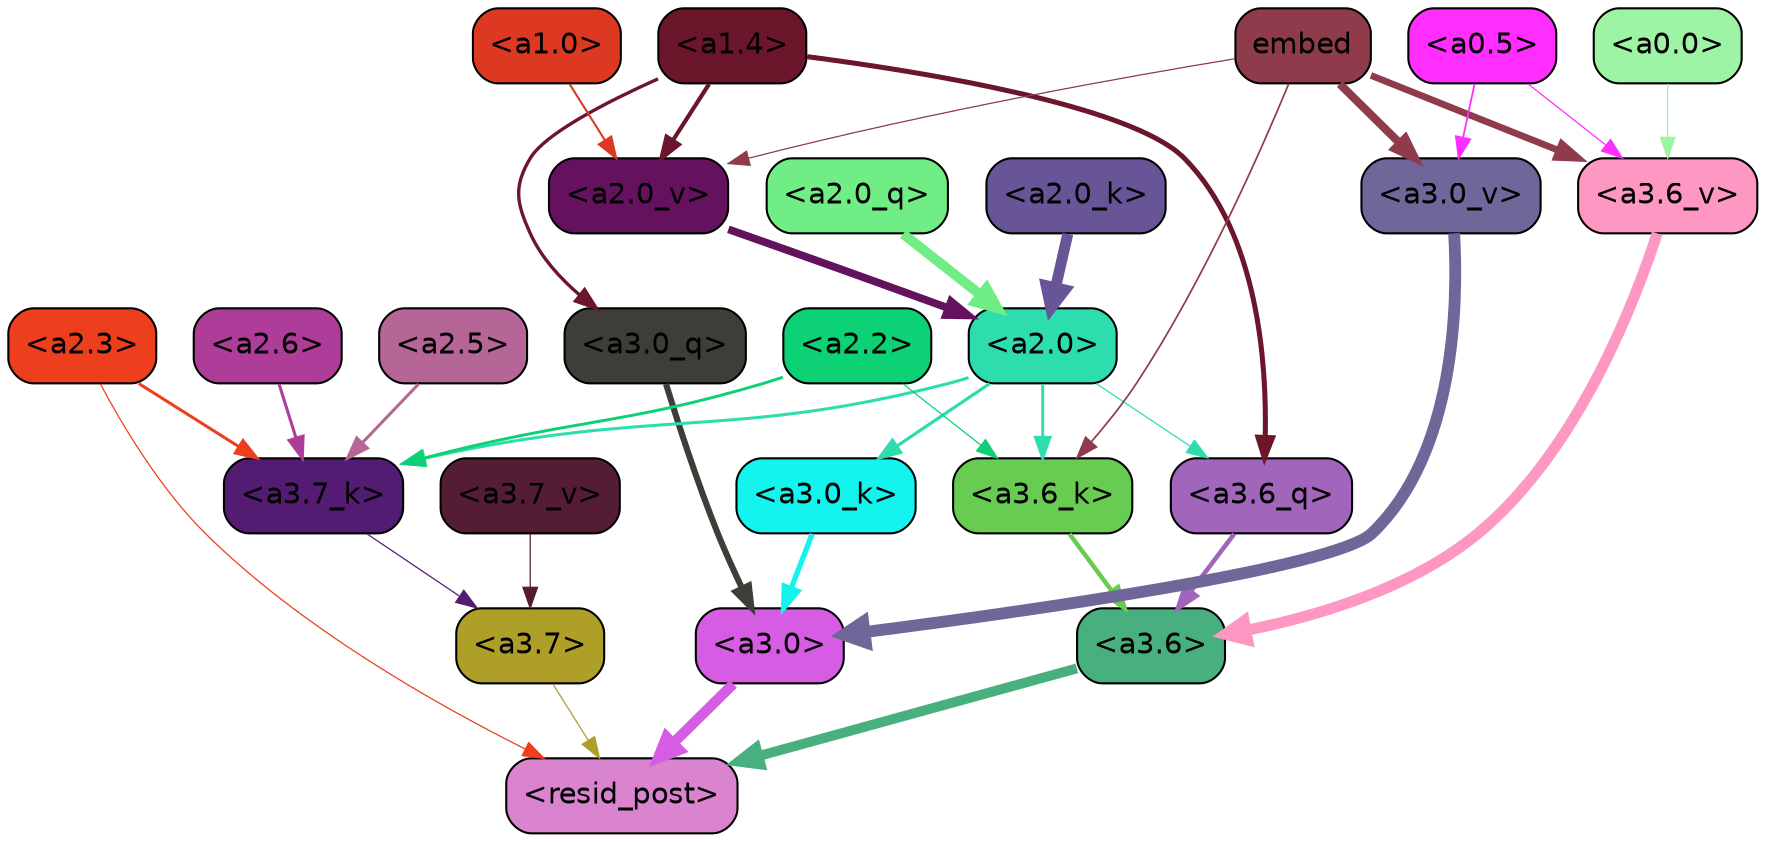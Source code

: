strict digraph "" {
	graph [bgcolor=transparent,
		layout=dot,
		overlap=false,
		splines=true
	];
	"<a3.7>"	[color=black,
		fillcolor="#ae9f29",
		fontname=Helvetica,
		shape=box,
		style="filled, rounded"];
	"<resid_post>"	[color=black,
		fillcolor="#da84d0",
		fontname=Helvetica,
		shape=box,
		style="filled, rounded"];
	"<a3.7>" -> "<resid_post>"	[color="#ae9f29",
		penwidth=0.6];
	"<a3.6>"	[color=black,
		fillcolor="#48b07f",
		fontname=Helvetica,
		shape=box,
		style="filled, rounded"];
	"<a3.6>" -> "<resid_post>"	[color="#48b07f",
		penwidth=4.749041676521301];
	"<a3.0>"	[color=black,
		fillcolor="#d75ce4",
		fontname=Helvetica,
		shape=box,
		style="filled, rounded"];
	"<a3.0>" -> "<resid_post>"	[color="#d75ce4",
		penwidth=5.004215121269226];
	"<a2.3>"	[color=black,
		fillcolor="#ed3e1d",
		fontname=Helvetica,
		shape=box,
		style="filled, rounded"];
	"<a2.3>" -> "<resid_post>"	[color="#ed3e1d",
		penwidth=0.6];
	"<a3.7_k>"	[color=black,
		fillcolor="#531b72",
		fontname=Helvetica,
		shape=box,
		style="filled, rounded"];
	"<a2.3>" -> "<a3.7_k>"	[color="#ed3e1d",
		penwidth=1.4559586644172668];
	"<a3.6_q>"	[color=black,
		fillcolor="#a165bb",
		fontname=Helvetica,
		shape=box,
		style="filled, rounded"];
	"<a3.6_q>" -> "<a3.6>"	[color="#a165bb",
		penwidth=2.199681341648102];
	"<a3.0_q>"	[color=black,
		fillcolor="#3e3d37",
		fontname=Helvetica,
		shape=box,
		style="filled, rounded"];
	"<a3.0_q>" -> "<a3.0>"	[color="#3e3d37",
		penwidth=2.9459195733070374];
	"<a3.7_k>" -> "<a3.7>"	[color="#531b72",
		penwidth=0.6];
	"<a3.6_k>"	[color=black,
		fillcolor="#68cc52",
		fontname=Helvetica,
		shape=box,
		style="filled, rounded"];
	"<a3.6_k>" -> "<a3.6>"	[color="#68cc52",
		penwidth=2.13908451795578];
	"<a3.0_k>"	[color=black,
		fillcolor="#12f4ed",
		fontname=Helvetica,
		shape=box,
		style="filled, rounded"];
	"<a3.0_k>" -> "<a3.0>"	[color="#12f4ed",
		penwidth=2.520303964614868];
	"<a3.7_v>"	[color=black,
		fillcolor="#551d35",
		fontname=Helvetica,
		shape=box,
		style="filled, rounded"];
	"<a3.7_v>" -> "<a3.7>"	[color="#551d35",
		penwidth=0.6];
	"<a3.6_v>"	[color=black,
		fillcolor="#fe97c1",
		fontname=Helvetica,
		shape=box,
		style="filled, rounded"];
	"<a3.6_v>" -> "<a3.6>"	[color="#fe97c1",
		penwidth=5.297133803367615];
	"<a3.0_v>"	[color=black,
		fillcolor="#6f669a",
		fontname=Helvetica,
		shape=box,
		style="filled, rounded"];
	"<a3.0_v>" -> "<a3.0>"	[color="#6f669a",
		penwidth=5.680712580680847];
	"<a2.0>"	[color=black,
		fillcolor="#2dddad",
		fontname=Helvetica,
		shape=box,
		style="filled, rounded"];
	"<a2.0>" -> "<a3.6_q>"	[color="#2dddad",
		penwidth=0.6];
	"<a2.0>" -> "<a3.7_k>"	[color="#2dddad",
		penwidth=1.4582423567771912];
	"<a2.0>" -> "<a3.6_k>"	[color="#2dddad",
		penwidth=1.3792681694030762];
	"<a2.0>" -> "<a3.0_k>"	[color="#2dddad",
		penwidth=1.5433646440505981];
	"<a1.4>"	[color=black,
		fillcolor="#6c162c",
		fontname=Helvetica,
		shape=box,
		style="filled, rounded"];
	"<a1.4>" -> "<a3.6_q>"	[color="#6c162c",
		penwidth=2.419991135597229];
	"<a1.4>" -> "<a3.0_q>"	[color="#6c162c",
		penwidth=1.6166993975639343];
	"<a2.0_v>"	[color=black,
		fillcolor="#65125e",
		fontname=Helvetica,
		shape=box,
		style="filled, rounded"];
	"<a1.4>" -> "<a2.0_v>"	[color="#6c162c",
		penwidth=2.0025704503059387];
	"<a2.6>"	[color=black,
		fillcolor="#ad3d98",
		fontname=Helvetica,
		shape=box,
		style="filled, rounded"];
	"<a2.6>" -> "<a3.7_k>"	[color="#ad3d98",
		penwidth=1.468173325061798];
	"<a2.5>"	[color=black,
		fillcolor="#b66597",
		fontname=Helvetica,
		shape=box,
		style="filled, rounded"];
	"<a2.5>" -> "<a3.7_k>"	[color="#b66597",
		penwidth=1.457568109035492];
	"<a2.2>"	[color=black,
		fillcolor="#0cd275",
		fontname=Helvetica,
		shape=box,
		style="filled, rounded"];
	"<a2.2>" -> "<a3.7_k>"	[color="#0cd275",
		penwidth=1.4199435114860535];
	"<a2.2>" -> "<a3.6_k>"	[color="#0cd275",
		penwidth=0.6];
	embed	[color=black,
		fillcolor="#8f3b4c",
		fontname=Helvetica,
		shape=box,
		style="filled, rounded"];
	embed -> "<a3.6_k>"	[color="#8f3b4c",
		penwidth=0.8273519277572632];
	embed -> "<a3.6_v>"	[color="#8f3b4c",
		penwidth=3.2414157912135124];
	embed -> "<a3.0_v>"	[color="#8f3b4c",
		penwidth=3.929257571697235];
	embed -> "<a2.0_v>"	[color="#8f3b4c",
		penwidth=0.6];
	"<a0.5>"	[color=black,
		fillcolor="#ff2efe",
		fontname=Helvetica,
		shape=box,
		style="filled, rounded"];
	"<a0.5>" -> "<a3.6_v>"	[color="#ff2efe",
		penwidth=0.6];
	"<a0.5>" -> "<a3.0_v>"	[color="#ff2efe",
		penwidth=0.8535017371177673];
	"<a0.0>"	[color=black,
		fillcolor="#9ef4a5",
		fontname=Helvetica,
		shape=box,
		style="filled, rounded"];
	"<a0.0>" -> "<a3.6_v>"	[color="#9ef4a5",
		penwidth=0.6];
	"<a2.0_q>"	[color=black,
		fillcolor="#71ed85",
		fontname=Helvetica,
		shape=box,
		style="filled, rounded"];
	"<a2.0_q>" -> "<a2.0>"	[color="#71ed85",
		penwidth=4.792815744876862];
	"<a2.0_k>"	[color=black,
		fillcolor="#675597",
		fontname=Helvetica,
		shape=box,
		style="filled, rounded"];
	"<a2.0_k>" -> "<a2.0>"	[color="#675597",
		penwidth=5.262323796749115];
	"<a2.0_v>" -> "<a2.0>"	[color="#65125e",
		penwidth=3.7105380296707153];
	"<a1.0>"	[color=black,
		fillcolor="#dd3922",
		fontname=Helvetica,
		shape=box,
		style="filled, rounded"];
	"<a1.0>" -> "<a2.0_v>"	[color="#dd3922",
		penwidth=1.0112443566322327];
}
